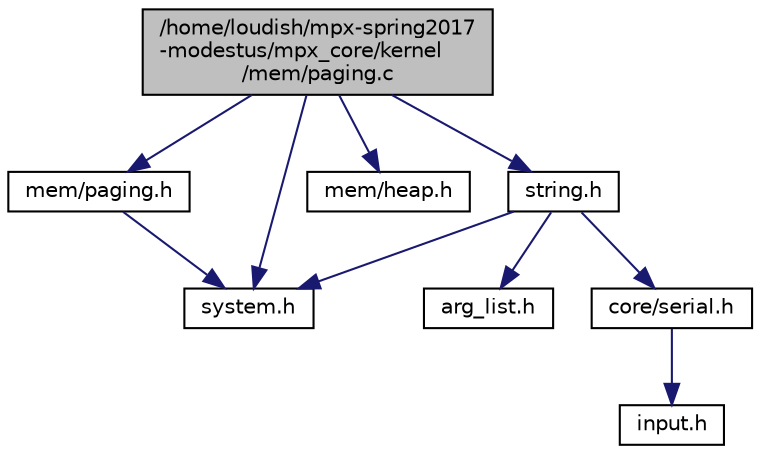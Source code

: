 digraph "/home/loudish/mpx-spring2017-modestus/mpx_core/kernel/mem/paging.c"
{
  edge [fontname="Helvetica",fontsize="10",labelfontname="Helvetica",labelfontsize="10"];
  node [fontname="Helvetica",fontsize="10",shape=record];
  Node1 [label="/home/loudish/mpx-spring2017\l-modestus/mpx_core/kernel\l/mem/paging.c",height=0.2,width=0.4,color="black", fillcolor="grey75", style="filled", fontcolor="black"];
  Node1 -> Node2 [color="midnightblue",fontsize="10",style="solid",fontname="Helvetica"];
  Node2 [label="system.h",height=0.2,width=0.4,color="black", fillcolor="white", style="filled",URL="$system_8h.html"];
  Node1 -> Node3 [color="midnightblue",fontsize="10",style="solid",fontname="Helvetica"];
  Node3 [label="string.h",height=0.2,width=0.4,color="black", fillcolor="white", style="filled",URL="$string_8h.html"];
  Node3 -> Node2 [color="midnightblue",fontsize="10",style="solid",fontname="Helvetica"];
  Node3 -> Node4 [color="midnightblue",fontsize="10",style="solid",fontname="Helvetica"];
  Node4 [label="arg_list.h",height=0.2,width=0.4,color="black", fillcolor="white", style="filled",URL="$arg__list_8h.html"];
  Node3 -> Node5 [color="midnightblue",fontsize="10",style="solid",fontname="Helvetica"];
  Node5 [label="core/serial.h",height=0.2,width=0.4,color="black", fillcolor="white", style="filled",URL="$serial_8h.html"];
  Node5 -> Node6 [color="midnightblue",fontsize="10",style="solid",fontname="Helvetica"];
  Node6 [label="input.h",height=0.2,width=0.4,color="black", fillcolor="white", style="filled",URL="$input_8h.html"];
  Node1 -> Node7 [color="midnightblue",fontsize="10",style="solid",fontname="Helvetica"];
  Node7 [label="mem/heap.h",height=0.2,width=0.4,color="black", fillcolor="white", style="filled",URL="$heap_8h.html"];
  Node1 -> Node8 [color="midnightblue",fontsize="10",style="solid",fontname="Helvetica"];
  Node8 [label="mem/paging.h",height=0.2,width=0.4,color="black", fillcolor="white", style="filled",URL="$paging_8h.html"];
  Node8 -> Node2 [color="midnightblue",fontsize="10",style="solid",fontname="Helvetica"];
}
